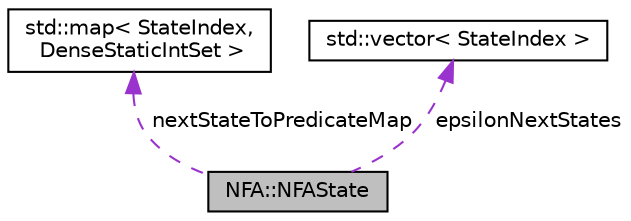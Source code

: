 digraph "NFA::NFAState"
{
  edge [fontname="Helvetica",fontsize="10",labelfontname="Helvetica",labelfontsize="10"];
  node [fontname="Helvetica",fontsize="10",shape=record];
  Node1 [label="NFA::NFAState",height=0.2,width=0.4,color="black", fillcolor="grey75", style="filled", fontcolor="black"];
  Node2 -> Node1 [dir="back",color="darkorchid3",fontsize="10",style="dashed",label=" nextStateToPredicateMap" ,fontname="Helvetica"];
  Node2 [label="std::map\< StateIndex,\l DenseStaticIntSet \>",height=0.2,width=0.4,color="black", fillcolor="white", style="filled",URL="$classstd_1_1map.html"];
  Node3 -> Node1 [dir="back",color="darkorchid3",fontsize="10",style="dashed",label=" epsilonNextStates" ,fontname="Helvetica"];
  Node3 [label="std::vector\< StateIndex \>",height=0.2,width=0.4,color="black", fillcolor="white", style="filled",URL="$classstd_1_1vector.html"];
}
